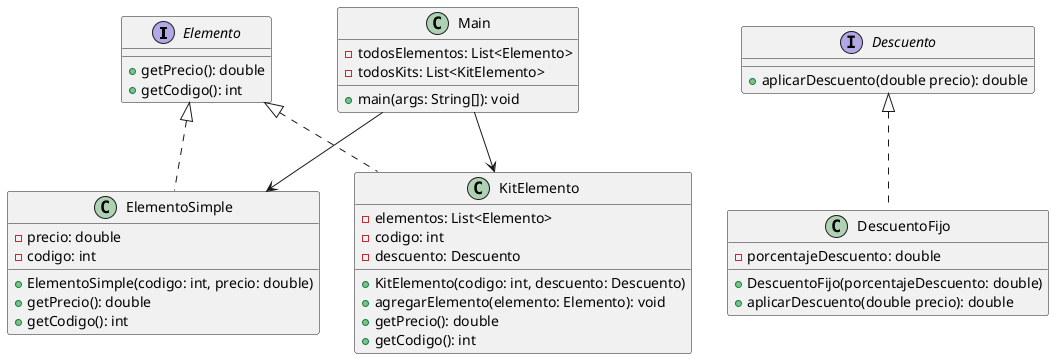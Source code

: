 @startuml

interface Elemento {
    +getPrecio(): double
    +getCodigo(): int
}

interface Descuento {
    +aplicarDescuento(double precio): double
}

class DescuentoFijo {
    -porcentajeDescuento: double
    +DescuentoFijo(porcentajeDescuento: double)
    +aplicarDescuento(double precio): double
}

class ElementoSimple {
    -precio: double
    -codigo: int
    +ElementoSimple(codigo: int, precio: double)
    +getPrecio(): double
    +getCodigo(): int
}

class KitElemento {
    -elementos: List<Elemento>
    -codigo: int
    -descuento: Descuento
    +KitElemento(codigo: int, descuento: Descuento)
    +agregarElemento(elemento: Elemento): void
    +getPrecio(): double
    +getCodigo(): int
}

class Main {
    -todosElementos: List<Elemento>
    -todosKits: List<KitElemento>
    +main(args: String[]): void
}

Main --> ElementoSimple
Main --> KitElemento

Elemento <|.. ElementoSimple
Elemento <|.. KitElemento
Descuento <|.. DescuentoFijo

@enduml
